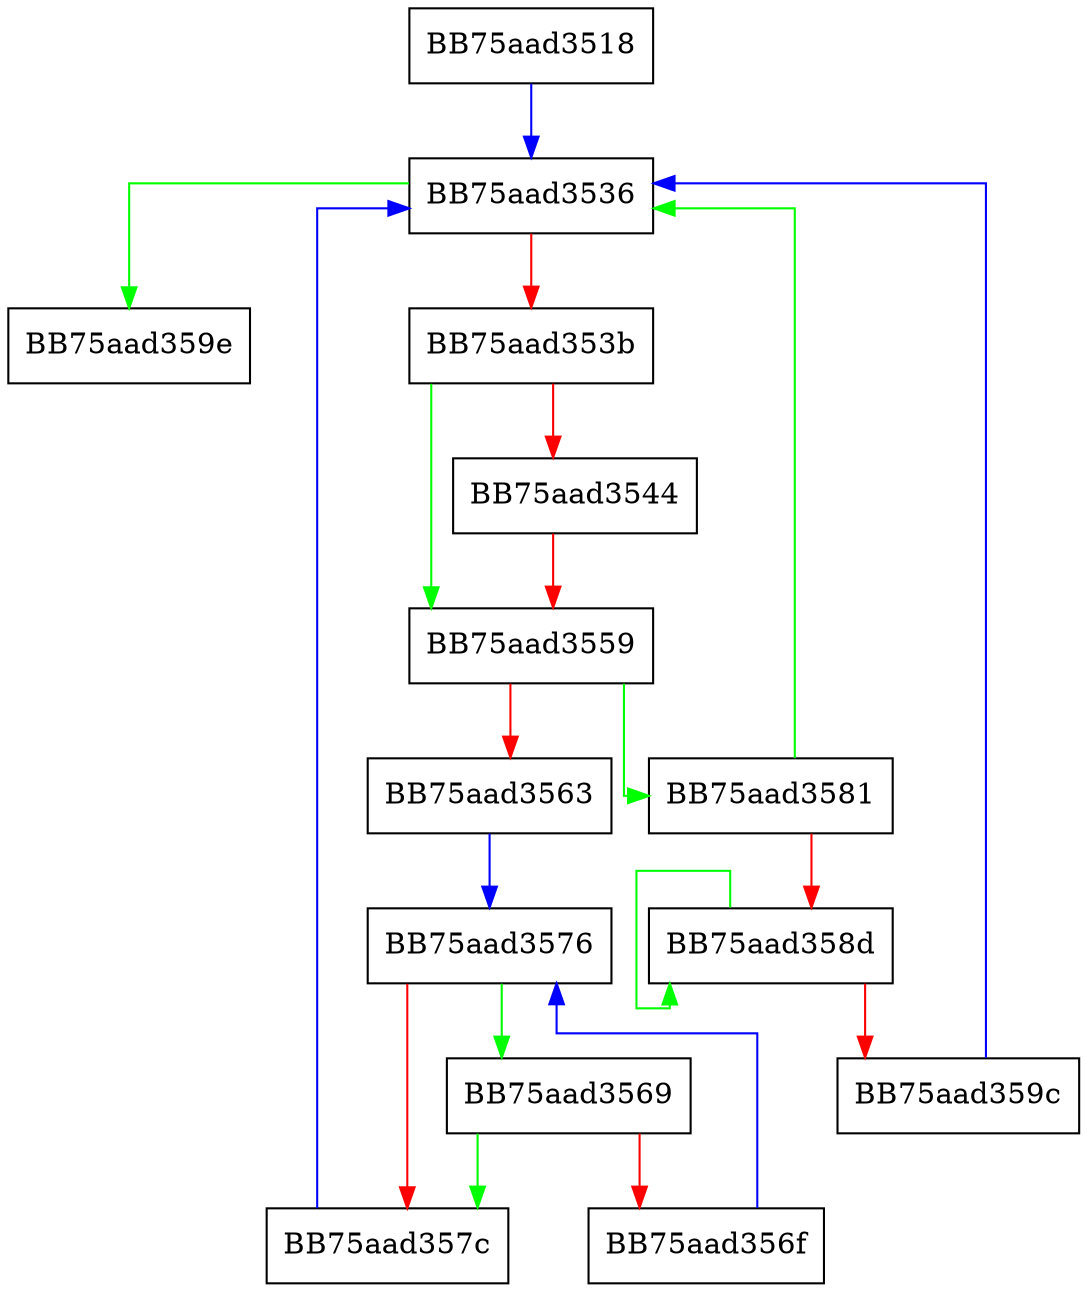digraph clear {
  node [shape="box"];
  graph [splines=ortho];
  BB75aad3518 -> BB75aad3536 [color="blue"];
  BB75aad3536 -> BB75aad359e [color="green"];
  BB75aad3536 -> BB75aad353b [color="red"];
  BB75aad353b -> BB75aad3559 [color="green"];
  BB75aad353b -> BB75aad3544 [color="red"];
  BB75aad3544 -> BB75aad3559 [color="red"];
  BB75aad3559 -> BB75aad3581 [color="green"];
  BB75aad3559 -> BB75aad3563 [color="red"];
  BB75aad3563 -> BB75aad3576 [color="blue"];
  BB75aad3569 -> BB75aad357c [color="green"];
  BB75aad3569 -> BB75aad356f [color="red"];
  BB75aad356f -> BB75aad3576 [color="blue"];
  BB75aad3576 -> BB75aad3569 [color="green"];
  BB75aad3576 -> BB75aad357c [color="red"];
  BB75aad357c -> BB75aad3536 [color="blue"];
  BB75aad3581 -> BB75aad3536 [color="green"];
  BB75aad3581 -> BB75aad358d [color="red"];
  BB75aad358d -> BB75aad358d [color="green"];
  BB75aad358d -> BB75aad359c [color="red"];
  BB75aad359c -> BB75aad3536 [color="blue"];
}